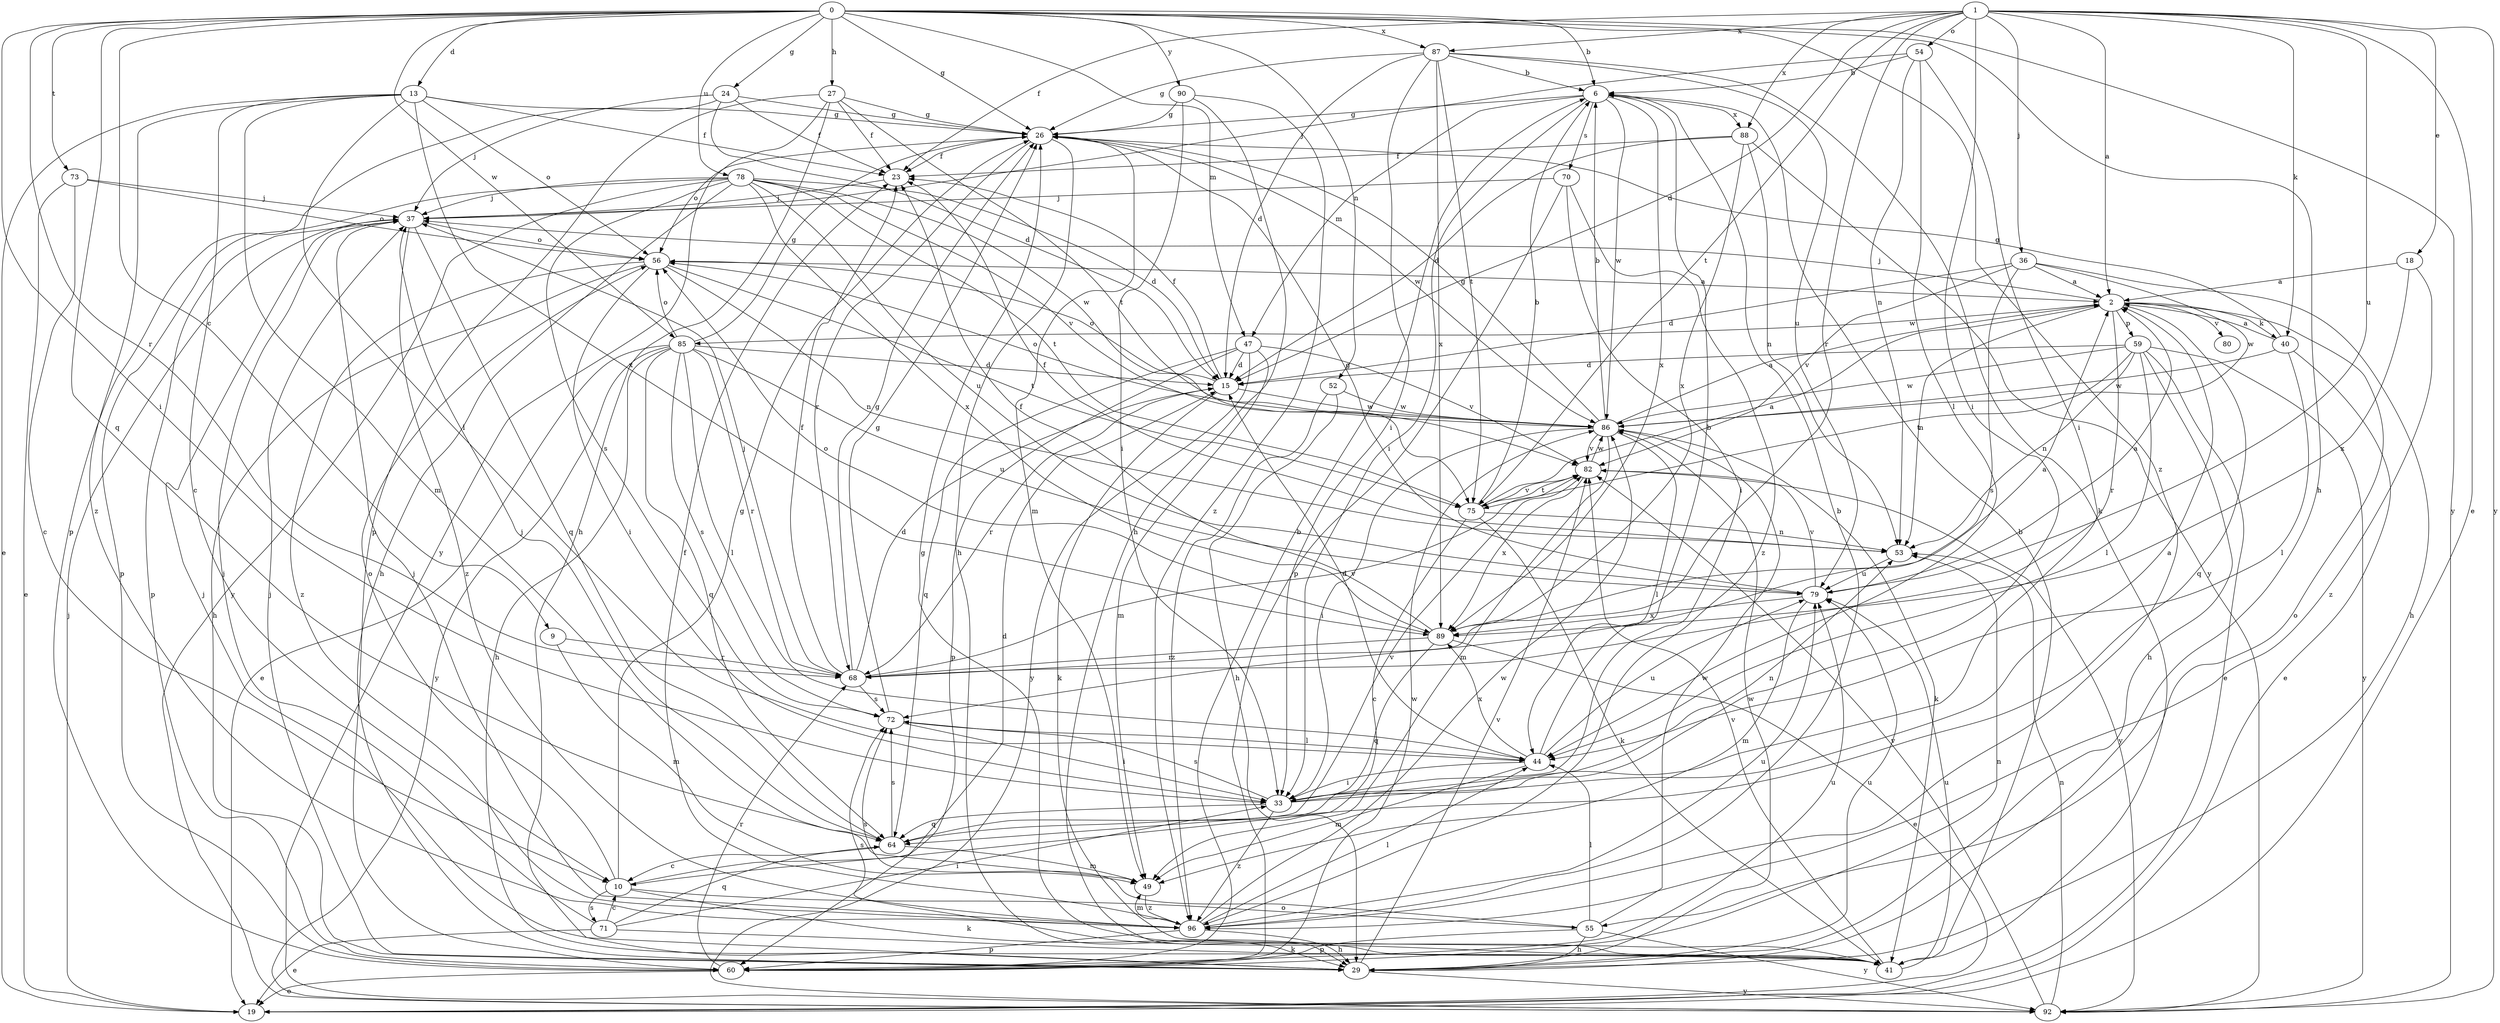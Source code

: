 strict digraph  {
0;
1;
2;
6;
9;
10;
13;
15;
18;
19;
23;
24;
26;
27;
29;
33;
36;
37;
40;
41;
44;
47;
49;
52;
53;
54;
55;
56;
59;
60;
64;
68;
70;
71;
72;
73;
75;
78;
79;
80;
82;
85;
86;
87;
88;
89;
90;
92;
96;
0 -> 6  [label=b];
0 -> 9  [label=c];
0 -> 13  [label=d];
0 -> 24  [label=g];
0 -> 26  [label=g];
0 -> 27  [label=h];
0 -> 29  [label=h];
0 -> 33  [label=i];
0 -> 47  [label=m];
0 -> 52  [label=n];
0 -> 64  [label=q];
0 -> 68  [label=r];
0 -> 73  [label=t];
0 -> 78  [label=u];
0 -> 85  [label=w];
0 -> 87  [label=x];
0 -> 90  [label=y];
0 -> 92  [label=y];
0 -> 96  [label=z];
1 -> 2  [label=a];
1 -> 15  [label=d];
1 -> 18  [label=e];
1 -> 19  [label=e];
1 -> 23  [label=f];
1 -> 33  [label=i];
1 -> 36  [label=j];
1 -> 40  [label=k];
1 -> 54  [label=o];
1 -> 68  [label=r];
1 -> 75  [label=t];
1 -> 79  [label=u];
1 -> 87  [label=x];
1 -> 88  [label=x];
1 -> 92  [label=y];
2 -> 37  [label=j];
2 -> 40  [label=k];
2 -> 53  [label=n];
2 -> 55  [label=o];
2 -> 59  [label=p];
2 -> 64  [label=q];
2 -> 68  [label=r];
2 -> 80  [label=v];
2 -> 85  [label=w];
6 -> 26  [label=g];
6 -> 33  [label=i];
6 -> 47  [label=m];
6 -> 70  [label=s];
6 -> 86  [label=w];
6 -> 88  [label=x];
6 -> 89  [label=x];
9 -> 49  [label=m];
9 -> 68  [label=r];
10 -> 15  [label=d];
10 -> 26  [label=g];
10 -> 41  [label=k];
10 -> 55  [label=o];
10 -> 56  [label=o];
10 -> 71  [label=s];
13 -> 10  [label=c];
13 -> 19  [label=e];
13 -> 23  [label=f];
13 -> 26  [label=g];
13 -> 44  [label=l];
13 -> 49  [label=m];
13 -> 56  [label=o];
13 -> 89  [label=x];
13 -> 96  [label=z];
15 -> 23  [label=f];
15 -> 41  [label=k];
15 -> 56  [label=o];
15 -> 68  [label=r];
15 -> 86  [label=w];
18 -> 2  [label=a];
18 -> 89  [label=x];
18 -> 96  [label=z];
19 -> 37  [label=j];
23 -> 37  [label=j];
24 -> 15  [label=d];
24 -> 23  [label=f];
24 -> 26  [label=g];
24 -> 37  [label=j];
24 -> 60  [label=p];
26 -> 23  [label=f];
26 -> 29  [label=h];
26 -> 49  [label=m];
26 -> 56  [label=o];
26 -> 68  [label=r];
26 -> 86  [label=w];
27 -> 23  [label=f];
27 -> 26  [label=g];
27 -> 29  [label=h];
27 -> 60  [label=p];
27 -> 75  [label=t];
27 -> 92  [label=y];
29 -> 37  [label=j];
29 -> 79  [label=u];
29 -> 82  [label=v];
29 -> 86  [label=w];
29 -> 92  [label=y];
33 -> 2  [label=a];
33 -> 53  [label=n];
33 -> 64  [label=q];
33 -> 72  [label=s];
33 -> 96  [label=z];
36 -> 2  [label=a];
36 -> 15  [label=d];
36 -> 29  [label=h];
36 -> 72  [label=s];
36 -> 82  [label=v];
36 -> 86  [label=w];
37 -> 56  [label=o];
37 -> 60  [label=p];
37 -> 64  [label=q];
37 -> 96  [label=z];
40 -> 2  [label=a];
40 -> 19  [label=e];
40 -> 26  [label=g];
40 -> 44  [label=l];
40 -> 86  [label=w];
41 -> 6  [label=b];
41 -> 26  [label=g];
41 -> 37  [label=j];
41 -> 72  [label=s];
41 -> 79  [label=u];
41 -> 82  [label=v];
44 -> 6  [label=b];
44 -> 15  [label=d];
44 -> 33  [label=i];
44 -> 49  [label=m];
44 -> 79  [label=u];
44 -> 89  [label=x];
47 -> 15  [label=d];
47 -> 49  [label=m];
47 -> 60  [label=p];
47 -> 64  [label=q];
47 -> 82  [label=v];
47 -> 92  [label=y];
49 -> 96  [label=z];
52 -> 29  [label=h];
52 -> 86  [label=w];
52 -> 96  [label=z];
53 -> 23  [label=f];
53 -> 79  [label=u];
54 -> 6  [label=b];
54 -> 33  [label=i];
54 -> 37  [label=j];
54 -> 44  [label=l];
54 -> 53  [label=n];
55 -> 29  [label=h];
55 -> 44  [label=l];
55 -> 60  [label=p];
55 -> 72  [label=s];
55 -> 86  [label=w];
55 -> 92  [label=y];
56 -> 2  [label=a];
56 -> 29  [label=h];
56 -> 33  [label=i];
56 -> 53  [label=n];
56 -> 75  [label=t];
56 -> 96  [label=z];
59 -> 15  [label=d];
59 -> 19  [label=e];
59 -> 29  [label=h];
59 -> 44  [label=l];
59 -> 53  [label=n];
59 -> 75  [label=t];
59 -> 86  [label=w];
59 -> 92  [label=y];
60 -> 6  [label=b];
60 -> 19  [label=e];
60 -> 53  [label=n];
60 -> 68  [label=r];
60 -> 79  [label=u];
60 -> 86  [label=w];
64 -> 10  [label=c];
64 -> 37  [label=j];
64 -> 49  [label=m];
64 -> 72  [label=s];
64 -> 82  [label=v];
68 -> 15  [label=d];
68 -> 23  [label=f];
68 -> 26  [label=g];
68 -> 37  [label=j];
68 -> 72  [label=s];
68 -> 82  [label=v];
70 -> 33  [label=i];
70 -> 37  [label=j];
70 -> 60  [label=p];
70 -> 96  [label=z];
71 -> 10  [label=c];
71 -> 19  [label=e];
71 -> 33  [label=i];
71 -> 37  [label=j];
71 -> 41  [label=k];
71 -> 64  [label=q];
72 -> 26  [label=g];
72 -> 33  [label=i];
72 -> 44  [label=l];
73 -> 10  [label=c];
73 -> 19  [label=e];
73 -> 37  [label=j];
73 -> 56  [label=o];
75 -> 2  [label=a];
75 -> 6  [label=b];
75 -> 10  [label=c];
75 -> 41  [label=k];
75 -> 53  [label=n];
75 -> 82  [label=v];
78 -> 15  [label=d];
78 -> 29  [label=h];
78 -> 37  [label=j];
78 -> 60  [label=p];
78 -> 72  [label=s];
78 -> 75  [label=t];
78 -> 79  [label=u];
78 -> 82  [label=v];
78 -> 86  [label=w];
78 -> 89  [label=x];
78 -> 92  [label=y];
79 -> 2  [label=a];
79 -> 26  [label=g];
79 -> 49  [label=m];
79 -> 82  [label=v];
79 -> 89  [label=x];
82 -> 75  [label=t];
82 -> 86  [label=w];
82 -> 89  [label=x];
82 -> 92  [label=y];
85 -> 15  [label=d];
85 -> 19  [label=e];
85 -> 26  [label=g];
85 -> 29  [label=h];
85 -> 44  [label=l];
85 -> 56  [label=o];
85 -> 64  [label=q];
85 -> 68  [label=r];
85 -> 72  [label=s];
85 -> 79  [label=u];
85 -> 92  [label=y];
86 -> 2  [label=a];
86 -> 6  [label=b];
86 -> 26  [label=g];
86 -> 33  [label=i];
86 -> 41  [label=k];
86 -> 44  [label=l];
86 -> 49  [label=m];
86 -> 56  [label=o];
86 -> 82  [label=v];
87 -> 6  [label=b];
87 -> 15  [label=d];
87 -> 26  [label=g];
87 -> 33  [label=i];
87 -> 41  [label=k];
87 -> 75  [label=t];
87 -> 79  [label=u];
87 -> 89  [label=x];
88 -> 15  [label=d];
88 -> 23  [label=f];
88 -> 53  [label=n];
88 -> 89  [label=x];
88 -> 92  [label=y];
89 -> 2  [label=a];
89 -> 19  [label=e];
89 -> 23  [label=f];
89 -> 56  [label=o];
89 -> 64  [label=q];
89 -> 68  [label=r];
90 -> 26  [label=g];
90 -> 29  [label=h];
90 -> 33  [label=i];
90 -> 96  [label=z];
92 -> 53  [label=n];
92 -> 82  [label=v];
96 -> 6  [label=b];
96 -> 23  [label=f];
96 -> 29  [label=h];
96 -> 37  [label=j];
96 -> 44  [label=l];
96 -> 49  [label=m];
96 -> 60  [label=p];
96 -> 79  [label=u];
96 -> 86  [label=w];
}
